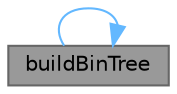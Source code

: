 digraph "buildBinTree"
{
 // LATEX_PDF_SIZE
  bgcolor="transparent";
  edge [fontname=Helvetica,fontsize=10,labelfontname=Helvetica,labelfontsize=10];
  node [fontname=Helvetica,fontsize=10,shape=box,height=0.2,width=0.4];
  rankdir="LR";
  Node1 [label="buildBinTree",height=0.2,width=0.4,color="gray40", fillcolor="grey60", style="filled", fontcolor="black",tooltip="BTS construction function."];
  Node1 -> Node1 [color="steelblue1",style="solid"];
}

